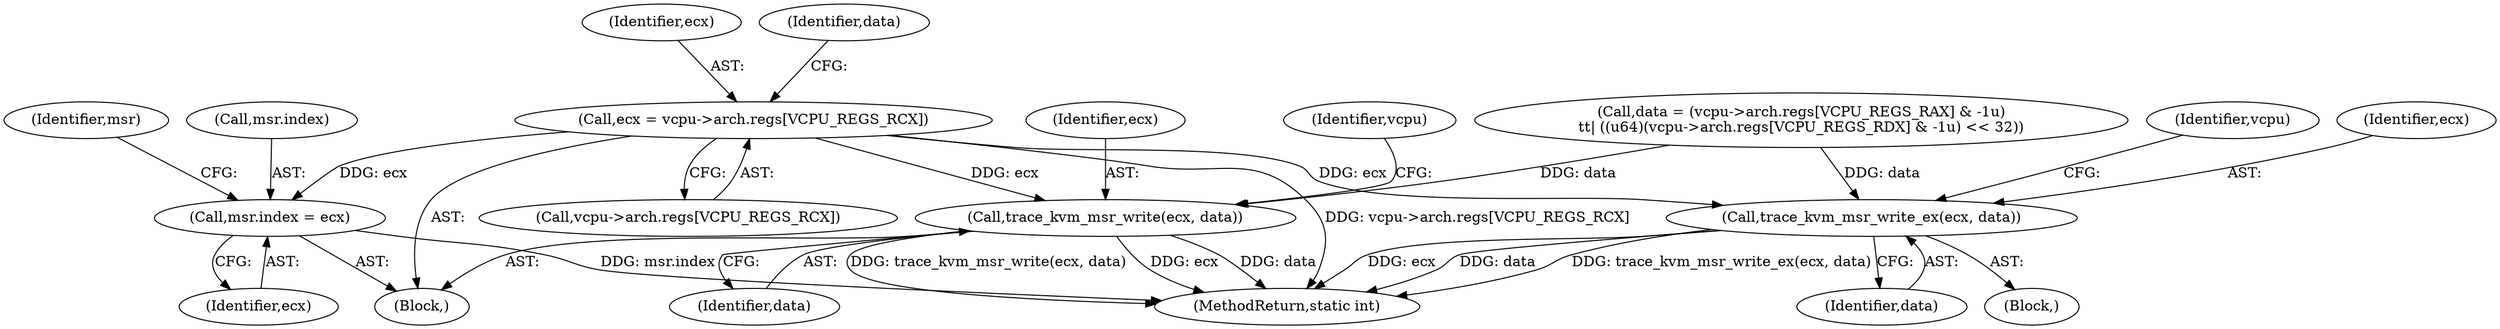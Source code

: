 digraph "0_linux_854e8bb1aa06c578c2c9145fa6bfe3680ef63b23_0@array" {
"1000105" [label="(Call,ecx = vcpu->arch.regs[VCPU_REGS_RCX])"];
"1000147" [label="(Call,msr.index = ecx)"];
"1000165" [label="(Call,trace_kvm_msr_write_ex(ecx, data))"];
"1000173" [label="(Call,trace_kvm_msr_write(ecx, data))"];
"1000169" [label="(Identifier,vcpu)"];
"1000105" [label="(Call,ecx = vcpu->arch.regs[VCPU_REGS_RCX])"];
"1000148" [label="(Call,msr.index)"];
"1000167" [label="(Identifier,data)"];
"1000173" [label="(Call,trace_kvm_msr_write(ecx, data))"];
"1000175" [label="(Identifier,data)"];
"1000164" [label="(Block,)"];
"1000151" [label="(Identifier,ecx)"];
"1000106" [label="(Identifier,ecx)"];
"1000174" [label="(Identifier,ecx)"];
"1000107" [label="(Call,vcpu->arch.regs[VCPU_REGS_RCX])"];
"1000165" [label="(Call,trace_kvm_msr_write_ex(ecx, data))"];
"1000166" [label="(Identifier,ecx)"];
"1000154" [label="(Identifier,msr)"];
"1000115" [label="(Call,data = (vcpu->arch.regs[VCPU_REGS_RAX] & -1u)\n\t\t| ((u64)(vcpu->arch.regs[VCPU_REGS_RDX] & -1u) << 32))"];
"1000177" [label="(Identifier,vcpu)"];
"1000147" [label="(Call,msr.index = ecx)"];
"1000102" [label="(Block,)"];
"1000116" [label="(Identifier,data)"];
"1000180" [label="(MethodReturn,static int)"];
"1000105" -> "1000102"  [label="AST: "];
"1000105" -> "1000107"  [label="CFG: "];
"1000106" -> "1000105"  [label="AST: "];
"1000107" -> "1000105"  [label="AST: "];
"1000116" -> "1000105"  [label="CFG: "];
"1000105" -> "1000180"  [label="DDG: vcpu->arch.regs[VCPU_REGS_RCX]"];
"1000105" -> "1000147"  [label="DDG: ecx"];
"1000105" -> "1000165"  [label="DDG: ecx"];
"1000105" -> "1000173"  [label="DDG: ecx"];
"1000147" -> "1000102"  [label="AST: "];
"1000147" -> "1000151"  [label="CFG: "];
"1000148" -> "1000147"  [label="AST: "];
"1000151" -> "1000147"  [label="AST: "];
"1000154" -> "1000147"  [label="CFG: "];
"1000147" -> "1000180"  [label="DDG: msr.index"];
"1000165" -> "1000164"  [label="AST: "];
"1000165" -> "1000167"  [label="CFG: "];
"1000166" -> "1000165"  [label="AST: "];
"1000167" -> "1000165"  [label="AST: "];
"1000169" -> "1000165"  [label="CFG: "];
"1000165" -> "1000180"  [label="DDG: ecx"];
"1000165" -> "1000180"  [label="DDG: data"];
"1000165" -> "1000180"  [label="DDG: trace_kvm_msr_write_ex(ecx, data)"];
"1000115" -> "1000165"  [label="DDG: data"];
"1000173" -> "1000102"  [label="AST: "];
"1000173" -> "1000175"  [label="CFG: "];
"1000174" -> "1000173"  [label="AST: "];
"1000175" -> "1000173"  [label="AST: "];
"1000177" -> "1000173"  [label="CFG: "];
"1000173" -> "1000180"  [label="DDG: trace_kvm_msr_write(ecx, data)"];
"1000173" -> "1000180"  [label="DDG: ecx"];
"1000173" -> "1000180"  [label="DDG: data"];
"1000115" -> "1000173"  [label="DDG: data"];
}
